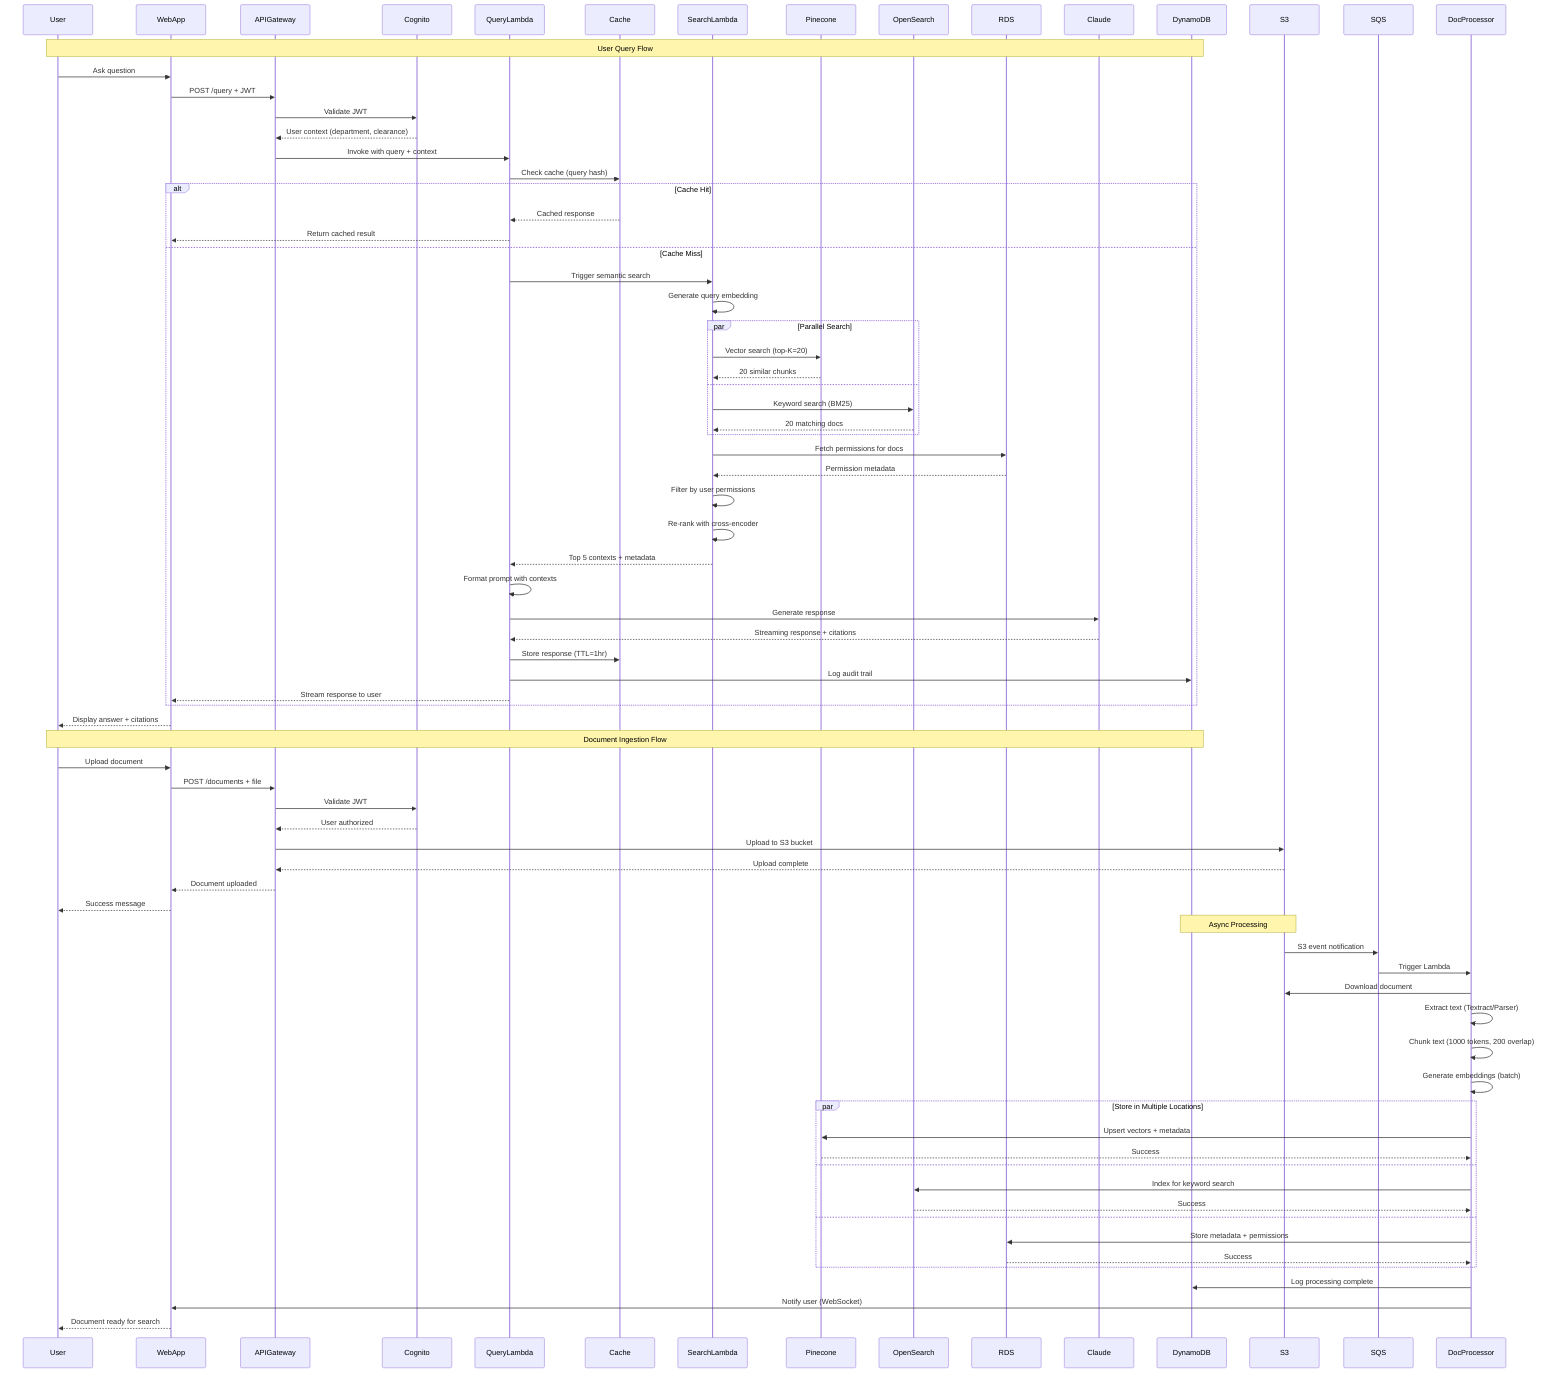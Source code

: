 sequenceDiagram
    participant User
    participant WebApp
    participant APIGateway
    participant Cognito
    participant QueryLambda
    participant Cache
    participant SearchLambda
    participant Pinecone
    participant OpenSearch
    participant RDS
    participant Claude
    participant DynamoDB

    Note over User,DynamoDB: User Query Flow

    User->>WebApp: Ask question
    WebApp->>APIGateway: POST /query + JWT
    APIGateway->>Cognito: Validate JWT
    Cognito-->>APIGateway: User context (department, clearance)
    
    APIGateway->>QueryLambda: Invoke with query + context
    
    QueryLambda->>Cache: Check cache (query hash)
    alt Cache Hit
        Cache-->>QueryLambda: Cached response
        QueryLambda-->>WebApp: Return cached result
    else Cache Miss
        QueryLambda->>SearchLambda: Trigger semantic search
        
        SearchLambda->>SearchLambda: Generate query embedding
        
        par Parallel Search
            SearchLambda->>Pinecone: Vector search (top-K=20)
            Pinecone-->>SearchLambda: 20 similar chunks
        and
            SearchLambda->>OpenSearch: Keyword search (BM25)
            OpenSearch-->>SearchLambda: 20 matching docs
        end
        
        SearchLambda->>RDS: Fetch permissions for docs
        RDS-->>SearchLambda: Permission metadata
        
        SearchLambda->>SearchLambda: Filter by user permissions
        SearchLambda->>SearchLambda: Re-rank with cross-encoder
        SearchLambda-->>QueryLambda: Top 5 contexts + metadata
        
        QueryLambda->>QueryLambda: Format prompt with contexts
        QueryLambda->>Claude: Generate response
        Claude-->>QueryLambda: Streaming response + citations
        
        QueryLambda->>Cache: Store response (TTL=1hr)
        QueryLambda->>DynamoDB: Log audit trail
        
        QueryLambda-->>WebApp: Stream response to user
    end
    
    WebApp-->>User: Display answer + citations

    Note over User,DynamoDB: Document Ingestion Flow

    User->>WebApp: Upload document
    WebApp->>APIGateway: POST /documents + file
    APIGateway->>Cognito: Validate JWT
    Cognito-->>APIGateway: User authorized
    
    APIGateway->>S3: Upload to S3 bucket
    S3-->>APIGateway: Upload complete
    APIGateway-->>WebApp: Document uploaded
    WebApp-->>User: Success message
    
    Note over S3,DynamoDB: Async Processing
    
    S3->>SQS: S3 event notification
    SQS->>DocProcessor: Trigger Lambda
    
    DocProcessor->>S3: Download document
    DocProcessor->>DocProcessor: Extract text (Textract/Parser)
    DocProcessor->>DocProcessor: Chunk text (1000 tokens, 200 overlap)
    DocProcessor->>DocProcessor: Generate embeddings (batch)
    
    par Store in Multiple Locations
        DocProcessor->>Pinecone: Upsert vectors + metadata
        Pinecone-->>DocProcessor: Success
    and
        DocProcessor->>OpenSearch: Index for keyword search
        OpenSearch-->>DocProcessor: Success
    and
        DocProcessor->>RDS: Store metadata + permissions
        RDS-->>DocProcessor: Success
    end
    
    DocProcessor->>DynamoDB: Log processing complete
    DocProcessor->>WebApp: Notify user (WebSocket)
    WebApp-->>User: Document ready for search